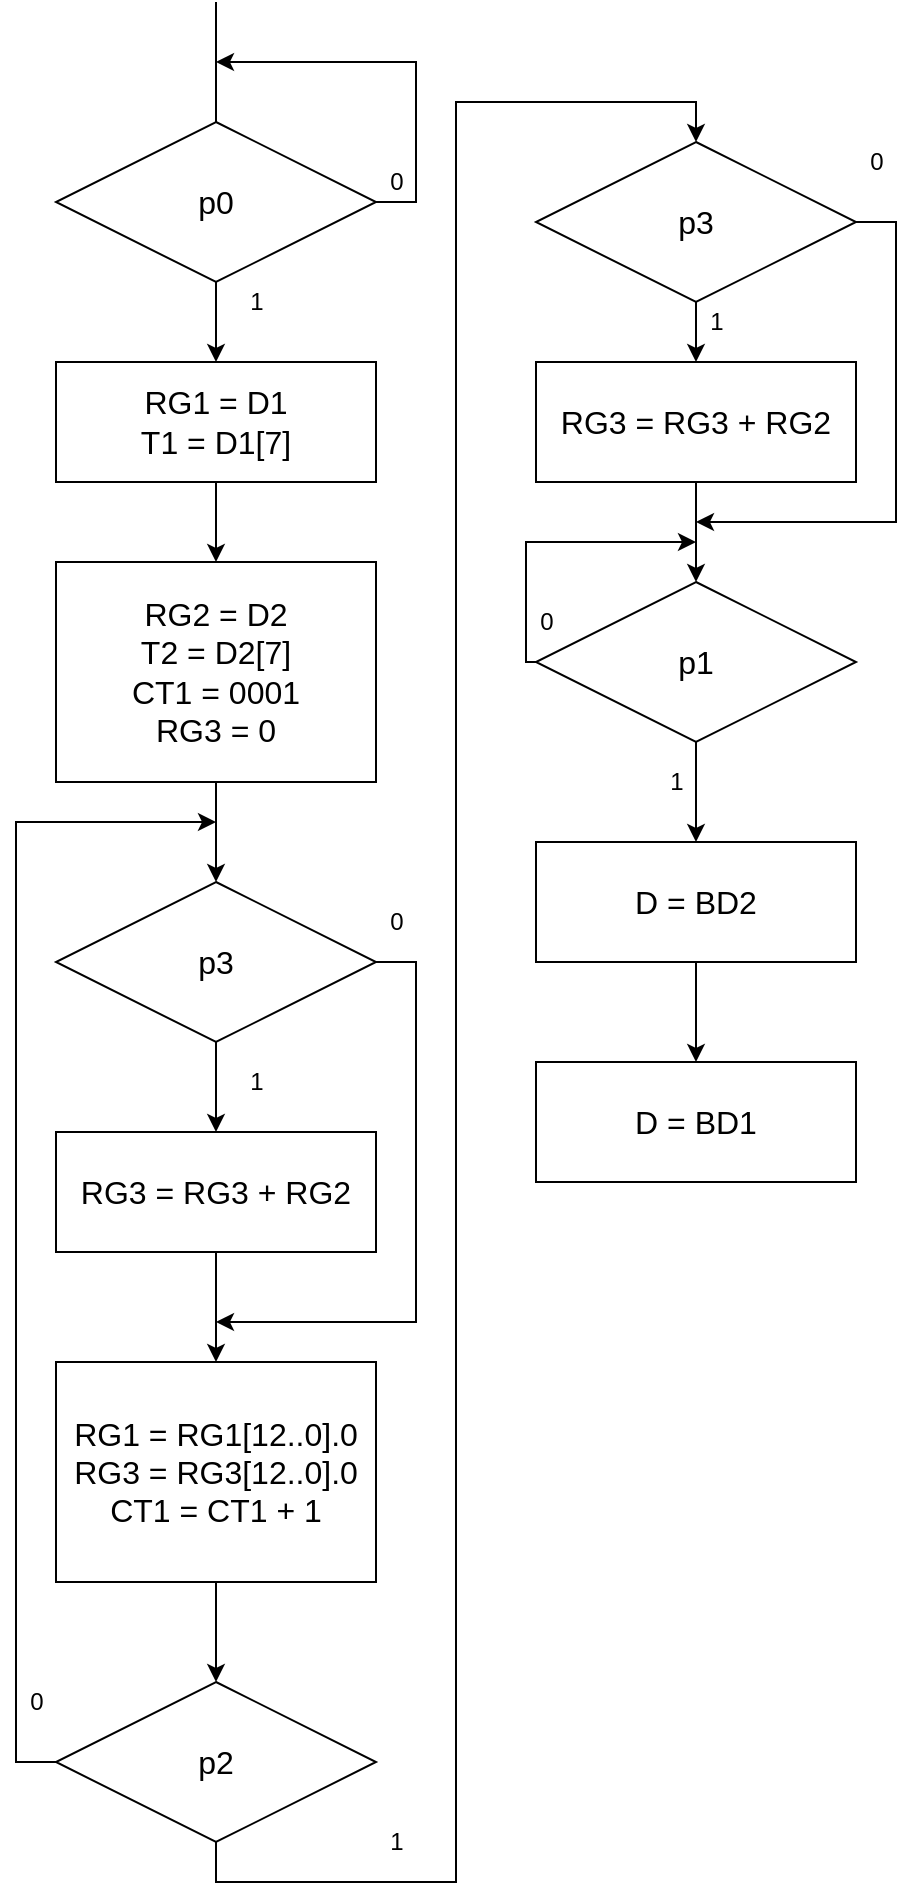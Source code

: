 <mxfile version="14.6.13" type="device"><diagram id="7Hby-DjmF1UJv5_rf04I" name="Page-1"><mxGraphModel dx="1422" dy="762" grid="1" gridSize="10" guides="1" tooltips="1" connect="1" arrows="1" fold="1" page="1" pageScale="1" pageWidth="827" pageHeight="1169" math="0" shadow="0"><root><mxCell id="0"/><mxCell id="1" parent="0"/><mxCell id="MBR6NcqnidU-ndPXjqoi-1" style="edgeStyle=orthogonalEdgeStyle;rounded=0;orthogonalLoop=1;jettySize=auto;html=1;exitX=1;exitY=0.5;exitDx=0;exitDy=0;" parent="1" source="MBR6NcqnidU-ndPXjqoi-3" edge="1"><mxGeometry relative="1" as="geometry"><mxPoint x="160" y="50" as="targetPoint"/><Array as="points"><mxPoint x="260" y="120"/><mxPoint x="260" y="50"/></Array></mxGeometry></mxCell><mxCell id="MBR6NcqnidU-ndPXjqoi-2" style="edgeStyle=orthogonalEdgeStyle;rounded=0;orthogonalLoop=1;jettySize=auto;html=1;exitX=0.5;exitY=1;exitDx=0;exitDy=0;entryX=0.5;entryY=0;entryDx=0;entryDy=0;" parent="1" source="MBR6NcqnidU-ndPXjqoi-3" target="MBR6NcqnidU-ndPXjqoi-7" edge="1"><mxGeometry relative="1" as="geometry"/></mxCell><mxCell id="MBR6NcqnidU-ndPXjqoi-3" value="&lt;font style=&quot;font-size: 16px&quot;&gt;p0&lt;/font&gt;" style="rhombus;whiteSpace=wrap;html=1;" parent="1" vertex="1"><mxGeometry x="80" y="80" width="160" height="80" as="geometry"/></mxCell><mxCell id="MBR6NcqnidU-ndPXjqoi-4" value="" style="endArrow=none;html=1;exitX=0.5;exitY=0;exitDx=0;exitDy=0;" parent="1" source="MBR6NcqnidU-ndPXjqoi-3" edge="1"><mxGeometry width="50" height="50" relative="1" as="geometry"><mxPoint x="140" y="50" as="sourcePoint"/><mxPoint x="160" y="20" as="targetPoint"/></mxGeometry></mxCell><mxCell id="MBR6NcqnidU-ndPXjqoi-5" value="0" style="text;html=1;align=center;verticalAlign=middle;resizable=0;points=[];autosize=1;strokeColor=none;" parent="1" vertex="1"><mxGeometry x="240" y="100" width="20" height="20" as="geometry"/></mxCell><mxCell id="MBR6NcqnidU-ndPXjqoi-6" style="edgeStyle=orthogonalEdgeStyle;rounded=0;orthogonalLoop=1;jettySize=auto;html=1;exitX=0.5;exitY=1;exitDx=0;exitDy=0;" parent="1" source="MBR6NcqnidU-ndPXjqoi-7" target="MBR6NcqnidU-ndPXjqoi-10" edge="1"><mxGeometry relative="1" as="geometry"/></mxCell><mxCell id="MBR6NcqnidU-ndPXjqoi-7" value="&lt;font style=&quot;font-size: 16px&quot;&gt;RG1 = D1&lt;br&gt;T1 = D1[7]&lt;br&gt;&lt;/font&gt;" style="rounded=0;whiteSpace=wrap;html=1;" parent="1" vertex="1"><mxGeometry x="80" y="200" width="160" height="60" as="geometry"/></mxCell><mxCell id="MBR6NcqnidU-ndPXjqoi-8" value="1" style="text;html=1;align=center;verticalAlign=middle;resizable=0;points=[];autosize=1;strokeColor=none;" parent="1" vertex="1"><mxGeometry x="170" y="160" width="20" height="20" as="geometry"/></mxCell><mxCell id="MBR6NcqnidU-ndPXjqoi-9" style="edgeStyle=orthogonalEdgeStyle;rounded=0;orthogonalLoop=1;jettySize=auto;html=1;exitX=0.5;exitY=1;exitDx=0;exitDy=0;entryX=0.5;entryY=0;entryDx=0;entryDy=0;" parent="1" source="MBR6NcqnidU-ndPXjqoi-10" target="MBR6NcqnidU-ndPXjqoi-13" edge="1"><mxGeometry relative="1" as="geometry"/></mxCell><mxCell id="MBR6NcqnidU-ndPXjqoi-10" value="&lt;font style=&quot;font-size: 16px&quot;&gt;RG2 = D2&lt;br&gt;T2 = D2[7]&lt;br&gt;CT1 = 0001&lt;br&gt;RG3 = 0&lt;br&gt;&lt;/font&gt;" style="rounded=0;whiteSpace=wrap;html=1;" parent="1" vertex="1"><mxGeometry x="80" y="300" width="160" height="110" as="geometry"/></mxCell><mxCell id="MBR6NcqnidU-ndPXjqoi-11" style="edgeStyle=orthogonalEdgeStyle;rounded=0;orthogonalLoop=1;jettySize=auto;html=1;exitX=0.5;exitY=1;exitDx=0;exitDy=0;entryX=0.5;entryY=0;entryDx=0;entryDy=0;" parent="1" source="MBR6NcqnidU-ndPXjqoi-13" target="MBR6NcqnidU-ndPXjqoi-15" edge="1"><mxGeometry relative="1" as="geometry"/></mxCell><mxCell id="MBR6NcqnidU-ndPXjqoi-12" style="edgeStyle=orthogonalEdgeStyle;rounded=0;orthogonalLoop=1;jettySize=auto;html=1;exitX=1;exitY=0.5;exitDx=0;exitDy=0;" parent="1" source="MBR6NcqnidU-ndPXjqoi-13" edge="1"><mxGeometry relative="1" as="geometry"><mxPoint x="160" y="680" as="targetPoint"/><Array as="points"><mxPoint x="260" y="500"/><mxPoint x="260" y="680"/></Array></mxGeometry></mxCell><mxCell id="MBR6NcqnidU-ndPXjqoi-13" value="&lt;font style=&quot;font-size: 16px&quot;&gt;p3&lt;/font&gt;" style="rhombus;whiteSpace=wrap;html=1;" parent="1" vertex="1"><mxGeometry x="80" y="460" width="160" height="80" as="geometry"/></mxCell><mxCell id="MBR6NcqnidU-ndPXjqoi-14" style="edgeStyle=orthogonalEdgeStyle;rounded=0;orthogonalLoop=1;jettySize=auto;html=1;exitX=0.5;exitY=1;exitDx=0;exitDy=0;" parent="1" source="MBR6NcqnidU-ndPXjqoi-15" target="MBR6NcqnidU-ndPXjqoi-18" edge="1"><mxGeometry relative="1" as="geometry"/></mxCell><mxCell id="MBR6NcqnidU-ndPXjqoi-15" value="&lt;font style=&quot;font-size: 16px&quot;&gt;RG3 = RG3 + RG2&lt;br&gt;&lt;/font&gt;" style="rounded=0;whiteSpace=wrap;html=1;" parent="1" vertex="1"><mxGeometry x="80" y="585" width="160" height="60" as="geometry"/></mxCell><mxCell id="MBR6NcqnidU-ndPXjqoi-16" value="1" style="text;html=1;align=center;verticalAlign=middle;resizable=0;points=[];autosize=1;strokeColor=none;" parent="1" vertex="1"><mxGeometry x="170" y="550" width="20" height="20" as="geometry"/></mxCell><mxCell id="MBR6NcqnidU-ndPXjqoi-17" style="edgeStyle=orthogonalEdgeStyle;rounded=0;orthogonalLoop=1;jettySize=auto;html=1;exitX=0.5;exitY=1;exitDx=0;exitDy=0;entryX=0.5;entryY=0;entryDx=0;entryDy=0;" parent="1" source="MBR6NcqnidU-ndPXjqoi-18" target="MBR6NcqnidU-ndPXjqoi-21" edge="1"><mxGeometry relative="1" as="geometry"/></mxCell><mxCell id="MBR6NcqnidU-ndPXjqoi-18" value="&lt;font style=&quot;font-size: 16px&quot;&gt;RG1 = RG1[12..0].0&lt;br&gt;RG3 = RG3[12..0].0&lt;br&gt;CT1 = CT1 + 1&lt;br&gt;&lt;/font&gt;" style="rounded=0;whiteSpace=wrap;html=1;" parent="1" vertex="1"><mxGeometry x="80" y="700" width="160" height="110" as="geometry"/></mxCell><mxCell id="MBR6NcqnidU-ndPXjqoi-19" style="edgeStyle=orthogonalEdgeStyle;rounded=0;orthogonalLoop=1;jettySize=auto;html=1;exitX=0;exitY=0.5;exitDx=0;exitDy=0;" parent="1" source="MBR6NcqnidU-ndPXjqoi-21" edge="1"><mxGeometry relative="1" as="geometry"><mxPoint x="160" y="430" as="targetPoint"/><Array as="points"><mxPoint x="60" y="900"/><mxPoint x="60" y="430"/></Array></mxGeometry></mxCell><mxCell id="MBR6NcqnidU-ndPXjqoi-20" style="edgeStyle=orthogonalEdgeStyle;rounded=0;orthogonalLoop=1;jettySize=auto;html=1;exitX=0.5;exitY=1;exitDx=0;exitDy=0;entryX=0.5;entryY=0;entryDx=0;entryDy=0;" parent="1" source="MBR6NcqnidU-ndPXjqoi-21" target="dlMXb_9sAEMqwFtqPmwz-1" edge="1"><mxGeometry relative="1" as="geometry"><mxPoint x="480" y="160" as="targetPoint"/></mxGeometry></mxCell><mxCell id="MBR6NcqnidU-ndPXjqoi-21" value="&lt;font style=&quot;font-size: 16px&quot;&gt;p2&lt;/font&gt;" style="rhombus;whiteSpace=wrap;html=1;" parent="1" vertex="1"><mxGeometry x="80" y="860" width="160" height="80" as="geometry"/></mxCell><mxCell id="MBR6NcqnidU-ndPXjqoi-22" value="0" style="text;html=1;align=center;verticalAlign=middle;resizable=0;points=[];autosize=1;strokeColor=none;" parent="1" vertex="1"><mxGeometry x="60" y="860" width="20" height="20" as="geometry"/></mxCell><mxCell id="MBR6NcqnidU-ndPXjqoi-23" style="edgeStyle=orthogonalEdgeStyle;rounded=0;orthogonalLoop=1;jettySize=auto;html=1;exitX=0;exitY=0.5;exitDx=0;exitDy=0;" parent="1" source="MBR6NcqnidU-ndPXjqoi-25" edge="1"><mxGeometry relative="1" as="geometry"><mxPoint x="400" y="290" as="targetPoint"/><Array as="points"><mxPoint x="315" y="350"/></Array></mxGeometry></mxCell><mxCell id="MBR6NcqnidU-ndPXjqoi-24" style="edgeStyle=orthogonalEdgeStyle;rounded=0;orthogonalLoop=1;jettySize=auto;html=1;exitX=0.5;exitY=1;exitDx=0;exitDy=0;entryX=0.5;entryY=0;entryDx=0;entryDy=0;" parent="1" source="MBR6NcqnidU-ndPXjqoi-25" target="MBR6NcqnidU-ndPXjqoi-29" edge="1"><mxGeometry relative="1" as="geometry"/></mxCell><mxCell id="MBR6NcqnidU-ndPXjqoi-25" value="&lt;font style=&quot;font-size: 16px&quot;&gt;p1&lt;/font&gt;" style="rhombus;whiteSpace=wrap;html=1;" parent="1" vertex="1"><mxGeometry x="320" y="310" width="160" height="80" as="geometry"/></mxCell><mxCell id="MBR6NcqnidU-ndPXjqoi-26" value="1" style="text;html=1;align=center;verticalAlign=middle;resizable=0;points=[];autosize=1;strokeColor=none;" parent="1" vertex="1"><mxGeometry x="240" y="930" width="20" height="20" as="geometry"/></mxCell><mxCell id="MBR6NcqnidU-ndPXjqoi-27" value="0" style="text;html=1;align=center;verticalAlign=middle;resizable=0;points=[];autosize=1;strokeColor=none;" parent="1" vertex="1"><mxGeometry x="315" y="320" width="20" height="20" as="geometry"/></mxCell><mxCell id="MBR6NcqnidU-ndPXjqoi-28" style="edgeStyle=orthogonalEdgeStyle;rounded=0;orthogonalLoop=1;jettySize=auto;html=1;exitX=0.5;exitY=1;exitDx=0;exitDy=0;entryX=0.5;entryY=0;entryDx=0;entryDy=0;" parent="1" source="MBR6NcqnidU-ndPXjqoi-29" target="MBR6NcqnidU-ndPXjqoi-30" edge="1"><mxGeometry relative="1" as="geometry"/></mxCell><mxCell id="MBR6NcqnidU-ndPXjqoi-29" value="&lt;font style=&quot;font-size: 16px&quot;&gt;D = BD2&lt;br&gt;&lt;/font&gt;" style="rounded=0;whiteSpace=wrap;html=1;" parent="1" vertex="1"><mxGeometry x="320" y="440" width="160" height="60" as="geometry"/></mxCell><mxCell id="MBR6NcqnidU-ndPXjqoi-30" value="&lt;font style=&quot;font-size: 16px&quot;&gt;D = BD1&lt;br&gt;&lt;/font&gt;" style="rounded=0;whiteSpace=wrap;html=1;" parent="1" vertex="1"><mxGeometry x="320" y="550" width="160" height="60" as="geometry"/></mxCell><mxCell id="MBR6NcqnidU-ndPXjqoi-31" value="1" style="text;html=1;align=center;verticalAlign=middle;resizable=0;points=[];autosize=1;strokeColor=none;" parent="1" vertex="1"><mxGeometry x="380" y="400" width="20" height="20" as="geometry"/></mxCell><mxCell id="MBR6NcqnidU-ndPXjqoi-32" value="0" style="text;html=1;align=center;verticalAlign=middle;resizable=0;points=[];autosize=1;strokeColor=none;" parent="1" vertex="1"><mxGeometry x="240" y="470" width="20" height="20" as="geometry"/></mxCell><mxCell id="dlMXb_9sAEMqwFtqPmwz-3" style="edgeStyle=orthogonalEdgeStyle;rounded=0;orthogonalLoop=1;jettySize=auto;html=1;exitX=0.5;exitY=1;exitDx=0;exitDy=0;entryX=0.5;entryY=0;entryDx=0;entryDy=0;" edge="1" parent="1" source="dlMXb_9sAEMqwFtqPmwz-1" target="dlMXb_9sAEMqwFtqPmwz-2"><mxGeometry relative="1" as="geometry"/></mxCell><mxCell id="dlMXb_9sAEMqwFtqPmwz-6" style="edgeStyle=orthogonalEdgeStyle;rounded=0;orthogonalLoop=1;jettySize=auto;html=1;exitX=1;exitY=0.5;exitDx=0;exitDy=0;" edge="1" parent="1" source="dlMXb_9sAEMqwFtqPmwz-1"><mxGeometry relative="1" as="geometry"><mxPoint x="400" y="280" as="targetPoint"/><Array as="points"><mxPoint x="500" y="130"/><mxPoint x="500" y="280"/></Array></mxGeometry></mxCell><mxCell id="dlMXb_9sAEMqwFtqPmwz-1" value="&lt;font style=&quot;font-size: 16px&quot;&gt;p3&lt;/font&gt;" style="rhombus;whiteSpace=wrap;html=1;" vertex="1" parent="1"><mxGeometry x="320" y="90" width="160" height="80" as="geometry"/></mxCell><mxCell id="dlMXb_9sAEMqwFtqPmwz-5" style="edgeStyle=orthogonalEdgeStyle;rounded=0;orthogonalLoop=1;jettySize=auto;html=1;exitX=0.5;exitY=1;exitDx=0;exitDy=0;entryX=0.5;entryY=0;entryDx=0;entryDy=0;" edge="1" parent="1" source="dlMXb_9sAEMqwFtqPmwz-2" target="MBR6NcqnidU-ndPXjqoi-25"><mxGeometry relative="1" as="geometry"/></mxCell><mxCell id="dlMXb_9sAEMqwFtqPmwz-2" value="&lt;font style=&quot;font-size: 16px&quot;&gt;RG3 = RG3 + RG2&lt;br&gt;&lt;/font&gt;" style="rounded=0;whiteSpace=wrap;html=1;" vertex="1" parent="1"><mxGeometry x="320" y="200" width="160" height="60" as="geometry"/></mxCell><mxCell id="dlMXb_9sAEMqwFtqPmwz-4" value="1" style="text;html=1;align=center;verticalAlign=middle;resizable=0;points=[];autosize=1;strokeColor=none;" vertex="1" parent="1"><mxGeometry x="400" y="170" width="20" height="20" as="geometry"/></mxCell><mxCell id="dlMXb_9sAEMqwFtqPmwz-7" value="0" style="text;html=1;align=center;verticalAlign=middle;resizable=0;points=[];autosize=1;strokeColor=none;" vertex="1" parent="1"><mxGeometry x="480" y="90" width="20" height="20" as="geometry"/></mxCell></root></mxGraphModel></diagram></mxfile>